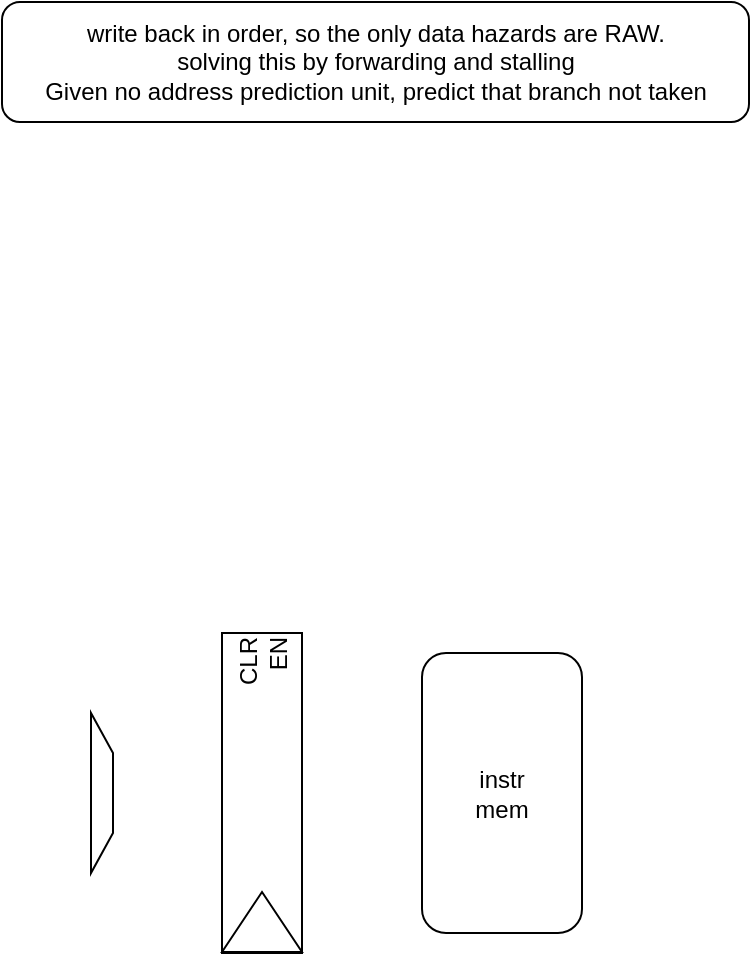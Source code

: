 <mxfile version="26.2.8">
  <diagram name="Page-1" id="StYZJcCEQKMgn_R7Sx6w">
    <mxGraphModel dx="2068" dy="1111" grid="1" gridSize="10" guides="1" tooltips="1" connect="1" arrows="1" fold="1" page="1" pageScale="1" pageWidth="850" pageHeight="1100" math="0" shadow="0">
      <root>
        <mxCell id="0" />
        <mxCell id="1" parent="0" />
        <mxCell id="P6e8AEhCtGOh2EU1g-Fo-20" value="write back in order, so the only data hazards are RAW.&lt;div&gt;solving this by forwarding and stalling&lt;/div&gt;&lt;div&gt;Given no address prediction unit, predict that branch not taken&lt;/div&gt;" style="rounded=1;whiteSpace=wrap;html=1;" parent="1" vertex="1">
          <mxGeometry x="80" y="70" width="373.5" height="60" as="geometry" />
        </mxCell>
        <mxCell id="Wlrv1BH2EtyuIiHUKAzt-6" value="instr&lt;div&gt;mem&lt;/div&gt;" style="rounded=1;whiteSpace=wrap;html=1;" vertex="1" parent="1">
          <mxGeometry x="290" y="395.5" width="80" height="140" as="geometry" />
        </mxCell>
        <mxCell id="Wlrv1BH2EtyuIiHUKAzt-10" value="" style="shape=trapezoid;perimeter=trapezoidPerimeter;whiteSpace=wrap;html=1;fixedSize=1;rotation=90;" vertex="1" parent="1">
          <mxGeometry x="90" y="460" width="80" height="11" as="geometry" />
        </mxCell>
        <mxCell id="Wlrv1BH2EtyuIiHUKAzt-11" value="CLR&lt;div&gt;EN&lt;/div&gt;" style="rounded=0;whiteSpace=wrap;html=1;rotation=-90;align=right;" vertex="1" parent="1">
          <mxGeometry x="130" y="445.5" width="160" height="40" as="geometry" />
        </mxCell>
        <mxCell id="Wlrv1BH2EtyuIiHUKAzt-12" value="" style="triangle;whiteSpace=wrap;html=1;rotation=-90;" vertex="1" parent="1">
          <mxGeometry x="195" y="510" width="30" height="40" as="geometry" />
        </mxCell>
      </root>
    </mxGraphModel>
  </diagram>
</mxfile>
